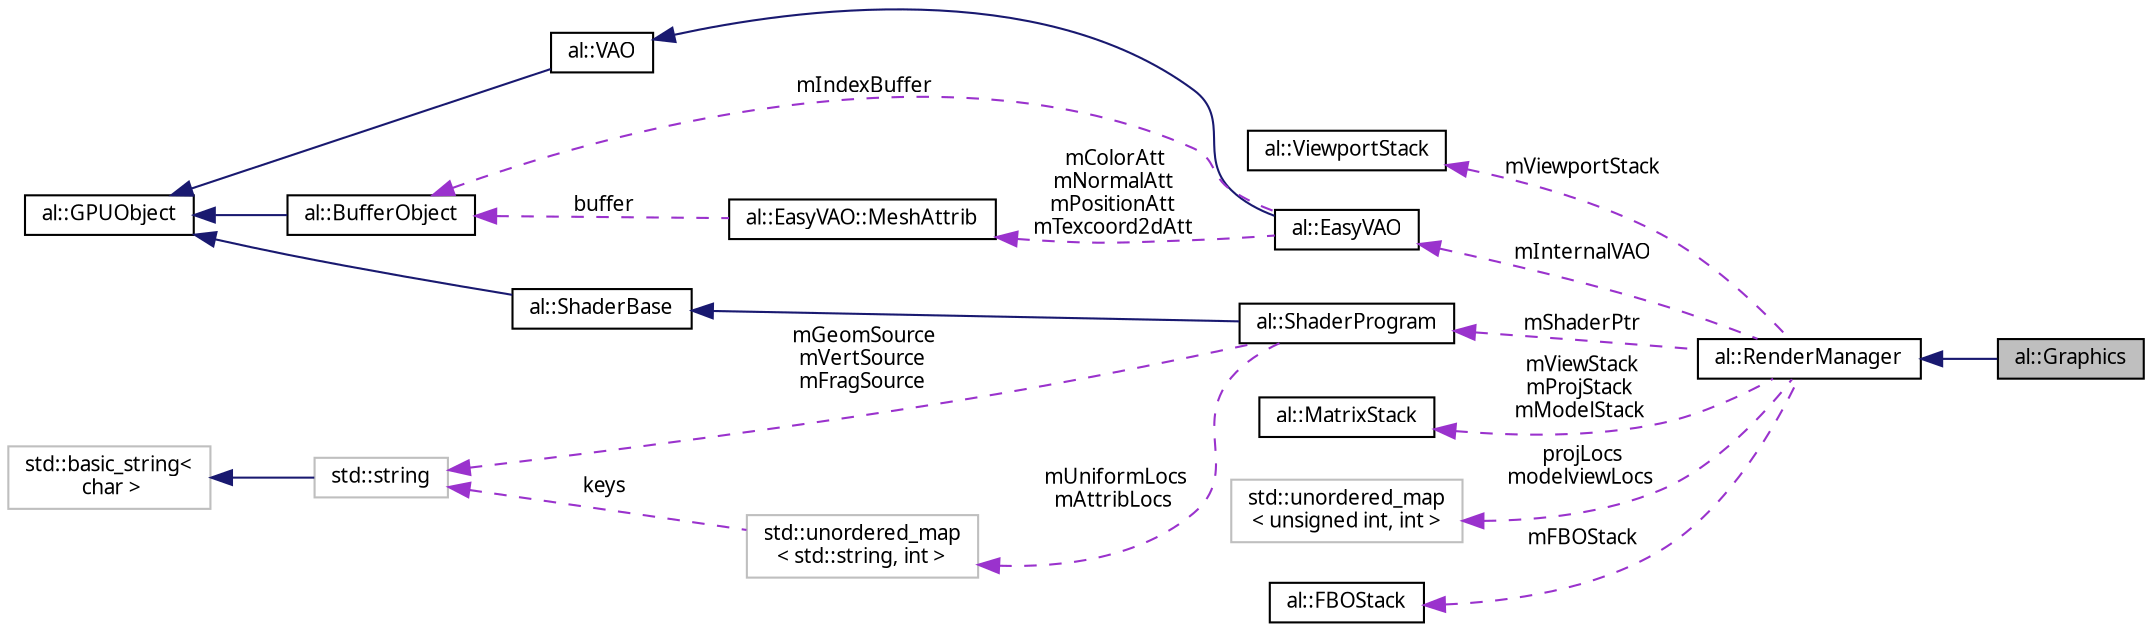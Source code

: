 digraph "al::Graphics"
{
 // LATEX_PDF_SIZE
  bgcolor="transparent";
  edge [fontname="FreeSans.ttf",fontsize="10",labelfontname="FreeSans.ttf",labelfontsize="10"];
  node [fontname="FreeSans.ttf",fontsize="10",shape=record];
  rankdir="LR";
  Node1 [label="al::Graphics",height=0.2,width=0.4,color="black", fillcolor="grey75", style="filled", fontcolor="black",tooltip=" "];
  Node2 -> Node1 [dir="back",color="midnightblue",fontsize="10",style="solid",fontname="FreeSans.ttf"];
  Node2 [label="al::RenderManager",height=0.2,width=0.4,color="black",URL="$classal_1_1_render_manager.html",tooltip=" "];
  Node3 -> Node2 [dir="back",color="darkorchid3",fontsize="10",style="dashed",label=" mViewportStack" ,fontname="FreeSans.ttf"];
  Node3 [label="al::ViewportStack",height=0.2,width=0.4,color="black",URL="$classal_1_1_viewport_stack.html",tooltip=" "];
  Node4 -> Node2 [dir="back",color="darkorchid3",fontsize="10",style="dashed",label=" mInternalVAO" ,fontname="FreeSans.ttf"];
  Node4 [label="al::EasyVAO",height=0.2,width=0.4,color="black",URL="$structal_1_1_easy_v_a_o.html",tooltip=" "];
  Node5 -> Node4 [dir="back",color="midnightblue",fontsize="10",style="solid",fontname="FreeSans.ttf"];
  Node5 [label="al::VAO",height=0.2,width=0.4,color="black",URL="$classal_1_1_v_a_o.html",tooltip=" "];
  Node6 -> Node5 [dir="back",color="midnightblue",fontsize="10",style="solid",fontname="FreeSans.ttf"];
  Node6 [label="al::GPUObject",height=0.2,width=0.4,color="black",URL="$classal_1_1_g_p_u_object.html",tooltip=" "];
  Node7 -> Node4 [dir="back",color="darkorchid3",fontsize="10",style="dashed",label=" mIndexBuffer" ,fontname="FreeSans.ttf"];
  Node7 [label="al::BufferObject",height=0.2,width=0.4,color="black",URL="$classal_1_1_buffer_object.html",tooltip=" "];
  Node6 -> Node7 [dir="back",color="midnightblue",fontsize="10",style="solid",fontname="FreeSans.ttf"];
  Node8 -> Node4 [dir="back",color="darkorchid3",fontsize="10",style="dashed",label=" mColorAtt\nmNormalAtt\nmPositionAtt\nmTexcoord2dAtt" ,fontname="FreeSans.ttf"];
  Node8 [label="al::EasyVAO::MeshAttrib",height=0.2,width=0.4,color="black",URL="$structal_1_1_easy_v_a_o_1_1_mesh_attrib.html",tooltip=" "];
  Node7 -> Node8 [dir="back",color="darkorchid3",fontsize="10",style="dashed",label=" buffer" ,fontname="FreeSans.ttf"];
  Node9 -> Node2 [dir="back",color="darkorchid3",fontsize="10",style="dashed",label=" mViewStack\nmProjStack\nmModelStack" ,fontname="FreeSans.ttf"];
  Node9 [label="al::MatrixStack",height=0.2,width=0.4,color="black",URL="$classal_1_1_matrix_stack.html",tooltip=" "];
  Node10 -> Node2 [dir="back",color="darkorchid3",fontsize="10",style="dashed",label=" projLocs\nmodelviewLocs" ,fontname="FreeSans.ttf"];
  Node10 [label="std::unordered_map\l\< unsigned int, int \>",height=0.2,width=0.4,color="grey75",tooltip=" "];
  Node11 -> Node2 [dir="back",color="darkorchid3",fontsize="10",style="dashed",label=" mFBOStack" ,fontname="FreeSans.ttf"];
  Node11 [label="al::FBOStack",height=0.2,width=0.4,color="black",URL="$classal_1_1_f_b_o_stack.html",tooltip=" "];
  Node12 -> Node2 [dir="back",color="darkorchid3",fontsize="10",style="dashed",label=" mShaderPtr" ,fontname="FreeSans.ttf"];
  Node12 [label="al::ShaderProgram",height=0.2,width=0.4,color="black",URL="$classal_1_1_shader_program.html",tooltip="Shader program object."];
  Node13 -> Node12 [dir="back",color="midnightblue",fontsize="10",style="solid",fontname="FreeSans.ttf"];
  Node13 [label="al::ShaderBase",height=0.2,width=0.4,color="black",URL="$classal_1_1_shader_base.html",tooltip=" "];
  Node6 -> Node13 [dir="back",color="midnightblue",fontsize="10",style="solid",fontname="FreeSans.ttf"];
  Node14 -> Node12 [dir="back",color="darkorchid3",fontsize="10",style="dashed",label=" mUniformLocs\nmAttribLocs" ,fontname="FreeSans.ttf"];
  Node14 [label="std::unordered_map\l\< std::string, int \>",height=0.2,width=0.4,color="grey75",tooltip=" "];
  Node15 -> Node14 [dir="back",color="darkorchid3",fontsize="10",style="dashed",label=" keys" ,fontname="FreeSans.ttf"];
  Node15 [label="std::string",height=0.2,width=0.4,color="grey75",tooltip="STL class."];
  Node16 -> Node15 [dir="back",color="midnightblue",fontsize="10",style="solid",fontname="FreeSans.ttf"];
  Node16 [label="std::basic_string\<\l char \>",height=0.2,width=0.4,color="grey75",tooltip="STL class."];
  Node15 -> Node12 [dir="back",color="darkorchid3",fontsize="10",style="dashed",label=" mGeomSource\nmVertSource\nmFragSource" ,fontname="FreeSans.ttf"];
}
